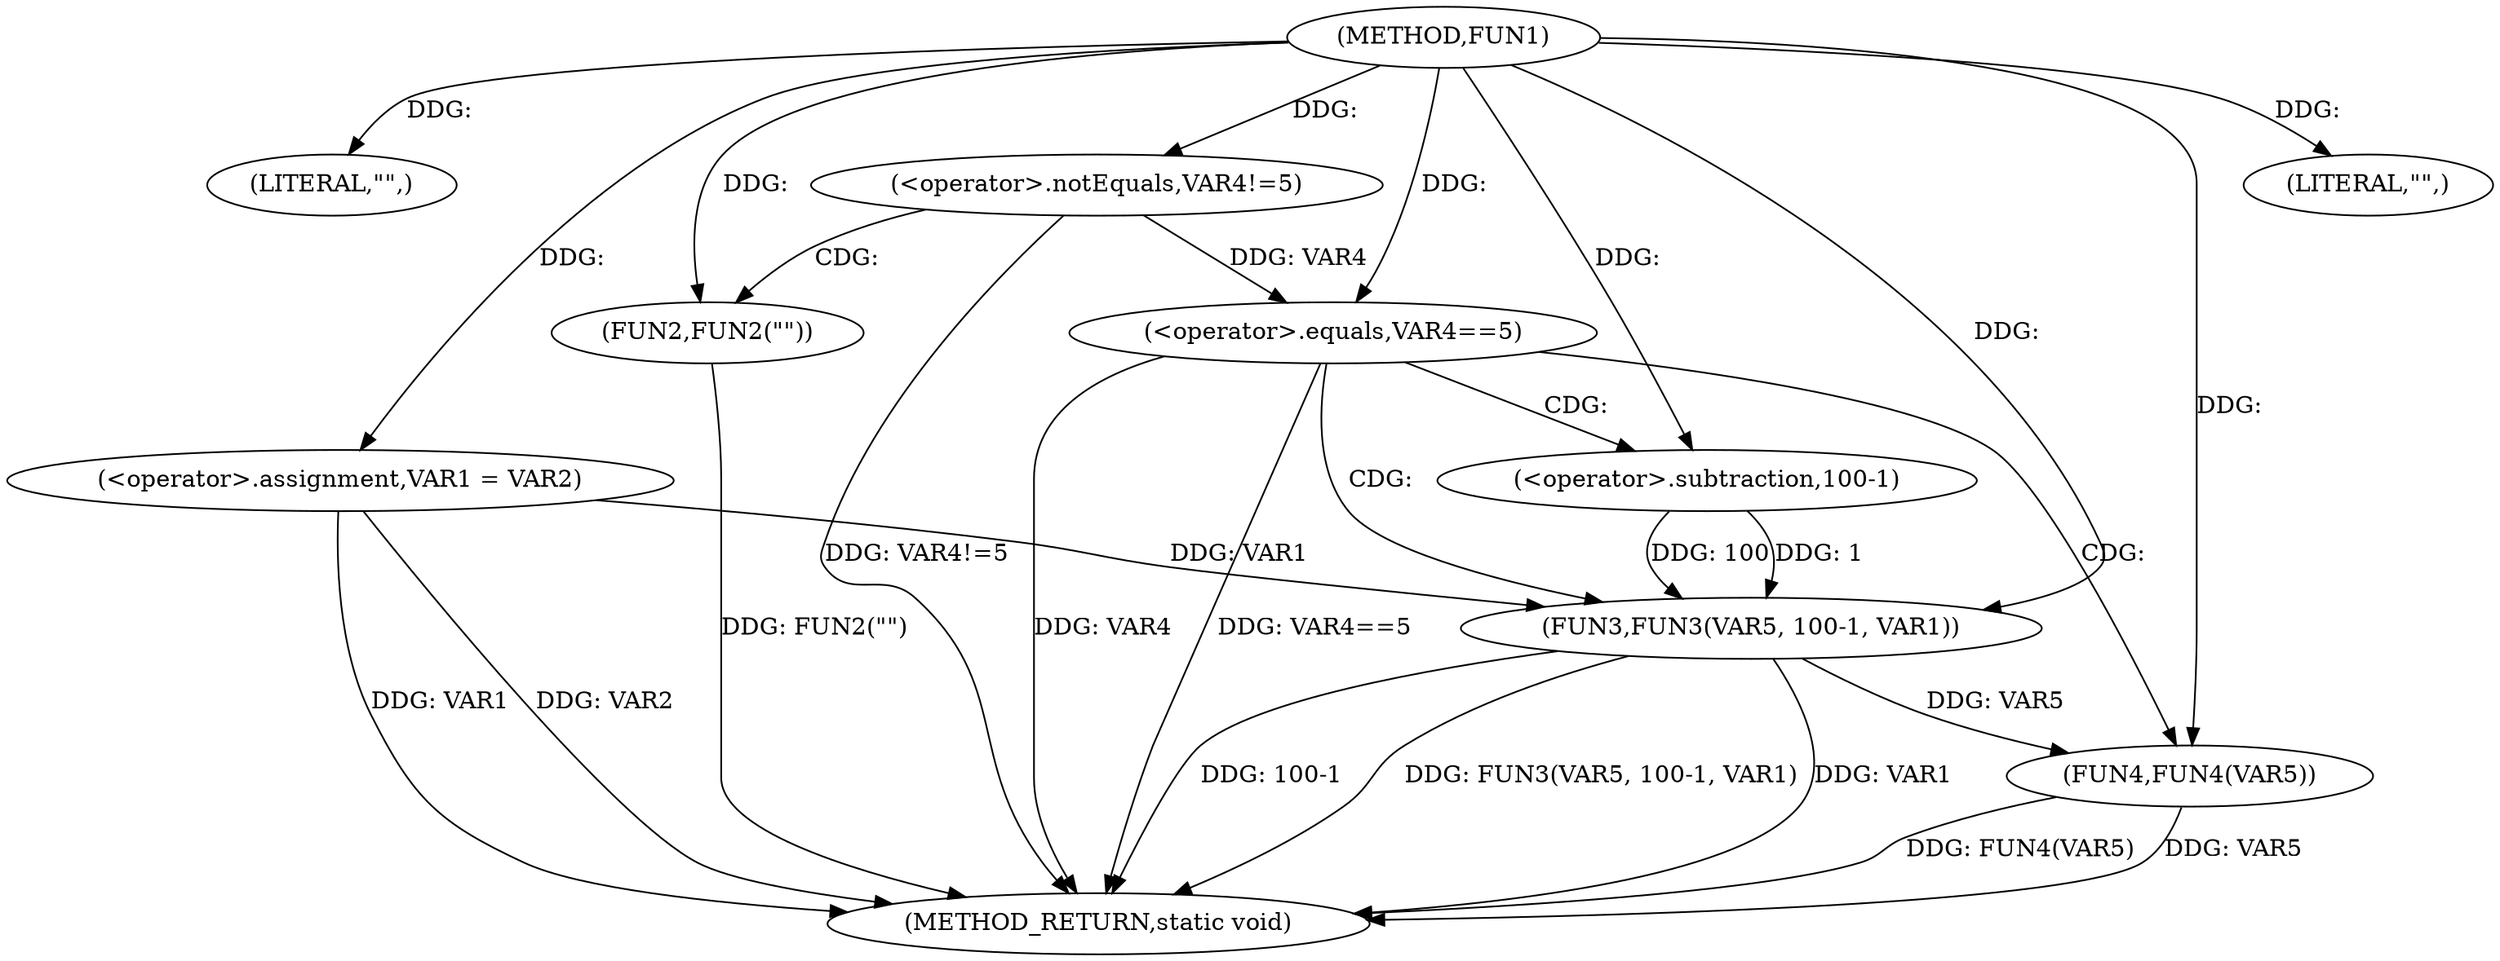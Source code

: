 digraph FUN1 {  
"1000100" [label = "(METHOD,FUN1)" ]
"1000131" [label = "(METHOD_RETURN,static void)" ]
"1000103" [label = "(LITERAL,\"\",)" ]
"1000104" [label = "(<operator>.assignment,VAR1 = VAR2)" ]
"1000108" [label = "(<operator>.notEquals,VAR4!=5)" ]
"1000112" [label = "(FUN2,FUN2(\"\"))" ]
"1000117" [label = "(<operator>.equals,VAR4==5)" ]
"1000122" [label = "(LITERAL,\"\",)" ]
"1000123" [label = "(FUN3,FUN3(VAR5, 100-1, VAR1))" ]
"1000125" [label = "(<operator>.subtraction,100-1)" ]
"1000129" [label = "(FUN4,FUN4(VAR5))" ]
  "1000117" -> "1000131"  [ label = "DDG: VAR4==5"] 
  "1000129" -> "1000131"  [ label = "DDG: VAR5"] 
  "1000123" -> "1000131"  [ label = "DDG: 100-1"] 
  "1000108" -> "1000131"  [ label = "DDG: VAR4!=5"] 
  "1000104" -> "1000131"  [ label = "DDG: VAR1"] 
  "1000123" -> "1000131"  [ label = "DDG: FUN3(VAR5, 100-1, VAR1)"] 
  "1000129" -> "1000131"  [ label = "DDG: FUN4(VAR5)"] 
  "1000117" -> "1000131"  [ label = "DDG: VAR4"] 
  "1000112" -> "1000131"  [ label = "DDG: FUN2(\"\")"] 
  "1000123" -> "1000131"  [ label = "DDG: VAR1"] 
  "1000104" -> "1000131"  [ label = "DDG: VAR2"] 
  "1000100" -> "1000103"  [ label = "DDG: "] 
  "1000100" -> "1000104"  [ label = "DDG: "] 
  "1000100" -> "1000108"  [ label = "DDG: "] 
  "1000100" -> "1000112"  [ label = "DDG: "] 
  "1000108" -> "1000117"  [ label = "DDG: VAR4"] 
  "1000100" -> "1000117"  [ label = "DDG: "] 
  "1000100" -> "1000122"  [ label = "DDG: "] 
  "1000100" -> "1000123"  [ label = "DDG: "] 
  "1000125" -> "1000123"  [ label = "DDG: 100"] 
  "1000125" -> "1000123"  [ label = "DDG: 1"] 
  "1000100" -> "1000125"  [ label = "DDG: "] 
  "1000104" -> "1000123"  [ label = "DDG: VAR1"] 
  "1000123" -> "1000129"  [ label = "DDG: VAR5"] 
  "1000100" -> "1000129"  [ label = "DDG: "] 
  "1000108" -> "1000112"  [ label = "CDG: "] 
  "1000117" -> "1000129"  [ label = "CDG: "] 
  "1000117" -> "1000123"  [ label = "CDG: "] 
  "1000117" -> "1000125"  [ label = "CDG: "] 
}
